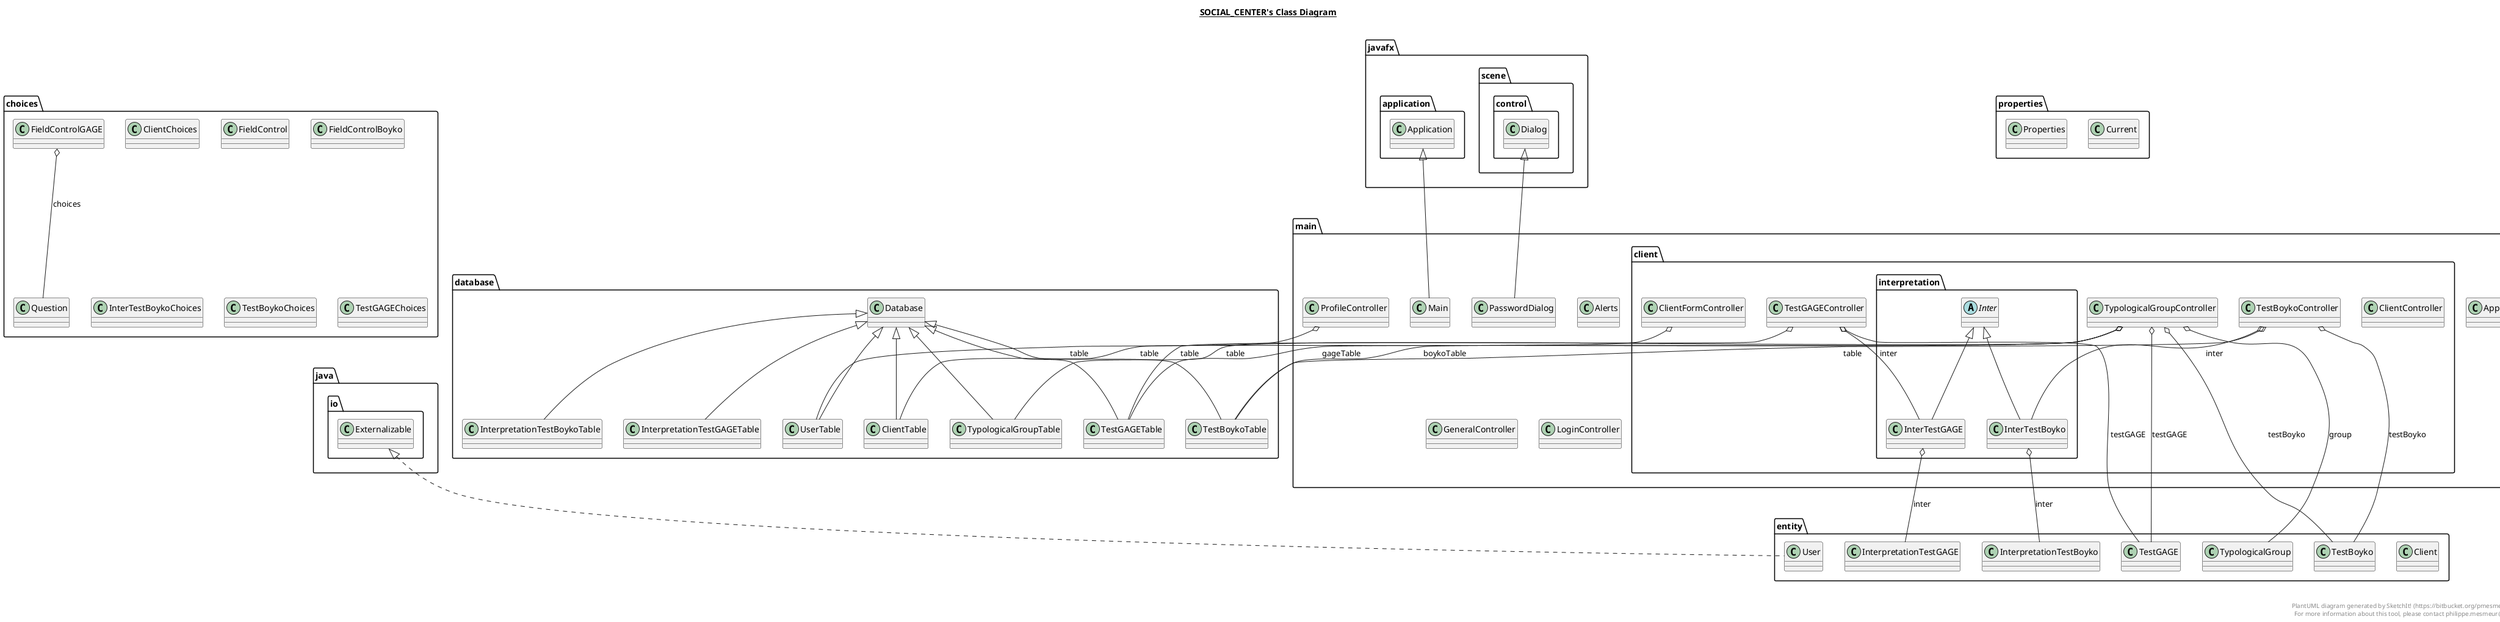 @startuml

title __SOCIAL_CENTER's Class Diagram__\n

  namespace choices {
    class choices.ClientChoices {
    }
  }
  

  namespace choices {
    class choices.FieldControl {
    }
  }
  

  namespace choices {
    class choices.FieldControlBoyko {
    }
  }
  

  namespace choices {
    class choices.FieldControlGAGE {
    }
  }
  

  namespace choices {
    class choices.InterTestBoykoChoices {
    }
  }
  

  namespace choices {
    class choices.Question {
    }
  }
  

  namespace choices {
    class choices.TestBoykoChoices {
    }
  }
  

  namespace choices {
    class choices.TestGAGEChoices {
    }
  }
  

  namespace database {
    class database.ClientTable {
    }
  }
  

  namespace database {
    class database.Database {
    }
  }
  

  namespace database {
    class database.InterpretationTestBoykoTable {
    }
  }
  

  namespace database {
    class database.InterpretationTestGAGETable {
    }
  }
  

  namespace database {
    class database.TestBoykoTable {
    }
  }
  

  namespace database {
    class database.TestGAGETable {
    }
  }
  

  namespace database {
    class database.TypologicalGroupTable {
    }
  }
  

  namespace database {
    class database.UserTable {
    }
  }
  

  namespace entity {
    class entity.Client {
    }
  }
  

  namespace entity {
    class entity.InterpretationTestBoyko {
    }
  }
  

  namespace entity {
    class entity.InterpretationTestGAGE {
    }
  }
  

  namespace entity {
    class entity.TestBoyko {
    }
  }
  

  namespace entity {
    class entity.TestGAGE {
    }
  }
  

  namespace entity {
    class entity.TypologicalGroup {
    }
  }
  

  namespace entity {
    class entity.User {
    }
  }
  

  namespace main {
    class main.Alerts {
    }
  }
  

  namespace main {
    class main.Application {
    }
  }
  

  namespace main {
    class main.GeneralController {
    }
  }
  

  namespace main {
    class main.LoginController {
    }
  }
  

  namespace main {
    class main.Main {
    }
  }
  

  namespace main {
    class main.PasswordDialog {
    }
  }
  

  namespace main {
    class main.ProfileController {
    }
  }
  

  namespace main {
    namespace client {
      class main.client.ClientController {
      }
    }
  }
  

  namespace main {
    namespace client {
      class main.client.ClientFormController {
      }
    }
  }
  

  namespace main {
    namespace client {
      class main.client.TestBoykoController {
      }
    }
  }
  

  namespace main {
    namespace client {
      class main.client.TestGAGEController {
      }
    }
  }
  

  namespace main {
    namespace client {
      class main.client.TypologicalGroupController {
      }
    }
  }
  

  namespace main {
    namespace client {
      namespace interpretation {
        abstract class main.client.interpretation.Inter {
        }
      }
    }
  }
  

  namespace main {
    namespace client {
      namespace interpretation {
        class main.client.interpretation.InterTestBoyko {
        }
      }
    }
  }
  

  namespace main {
    namespace client {
      namespace interpretation {
        class main.client.interpretation.InterTestGAGE {
        }
      }
    }
  }
  

  namespace properties {
    class properties.Current {
    }
  }
  

  namespace properties {
    class properties.Properties {
    }
  }
  

  choices.FieldControlGAGE o-- choices.Question : choices
  database.ClientTable -up-|> database.Database
  database.InterpretationTestBoykoTable -up-|> database.Database
  database.InterpretationTestGAGETable -up-|> database.Database
  database.TestBoykoTable -up-|> database.Database
  database.TestGAGETable -up-|> database.Database
  database.TypologicalGroupTable -up-|> database.Database
  database.UserTable -up-|> database.Database
  entity.User .up.|> java.io.Externalizable
  main.Main -up-|> javafx.application.Application
  main.PasswordDialog -up-|> javafx.scene.control.Dialog
  main.ProfileController o-- database.UserTable : table
  main.client.ClientFormController o-- database.ClientTable : table
  main.client.TestBoykoController o-- main.client.interpretation.InterTestBoyko : inter
  main.client.TestBoykoController o-- database.TestBoykoTable : table
  main.client.TestBoykoController o-- entity.TestBoyko : testBoyko
  main.client.TestGAGEController o-- main.client.interpretation.InterTestGAGE : inter
  main.client.TestGAGEController o-- database.TestGAGETable : table
  main.client.TestGAGEController o-- entity.TestGAGE : testGAGE
  main.client.TypologicalGroupController o-- database.TestBoykoTable : boykoTable
  main.client.TypologicalGroupController o-- database.TestGAGETable : gageTable
  main.client.TypologicalGroupController o-- entity.TypologicalGroup : group
  main.client.TypologicalGroupController o-- database.TypologicalGroupTable : table
  main.client.TypologicalGroupController o-- entity.TestBoyko : testBoyko
  main.client.TypologicalGroupController o-- entity.TestGAGE : testGAGE
  main.client.interpretation.InterTestBoyko -up-|> main.client.interpretation.Inter
  main.client.interpretation.InterTestBoyko o-- entity.InterpretationTestBoyko : inter
  main.client.interpretation.InterTestGAGE -up-|> main.client.interpretation.Inter
  main.client.interpretation.InterTestGAGE o-- entity.InterpretationTestGAGE : inter


right footer


PlantUML diagram generated by SketchIt! (https://bitbucket.org/pmesmeur/sketch.it)
For more information about this tool, please contact philippe.mesmeur@gmail.com
endfooter

@enduml
